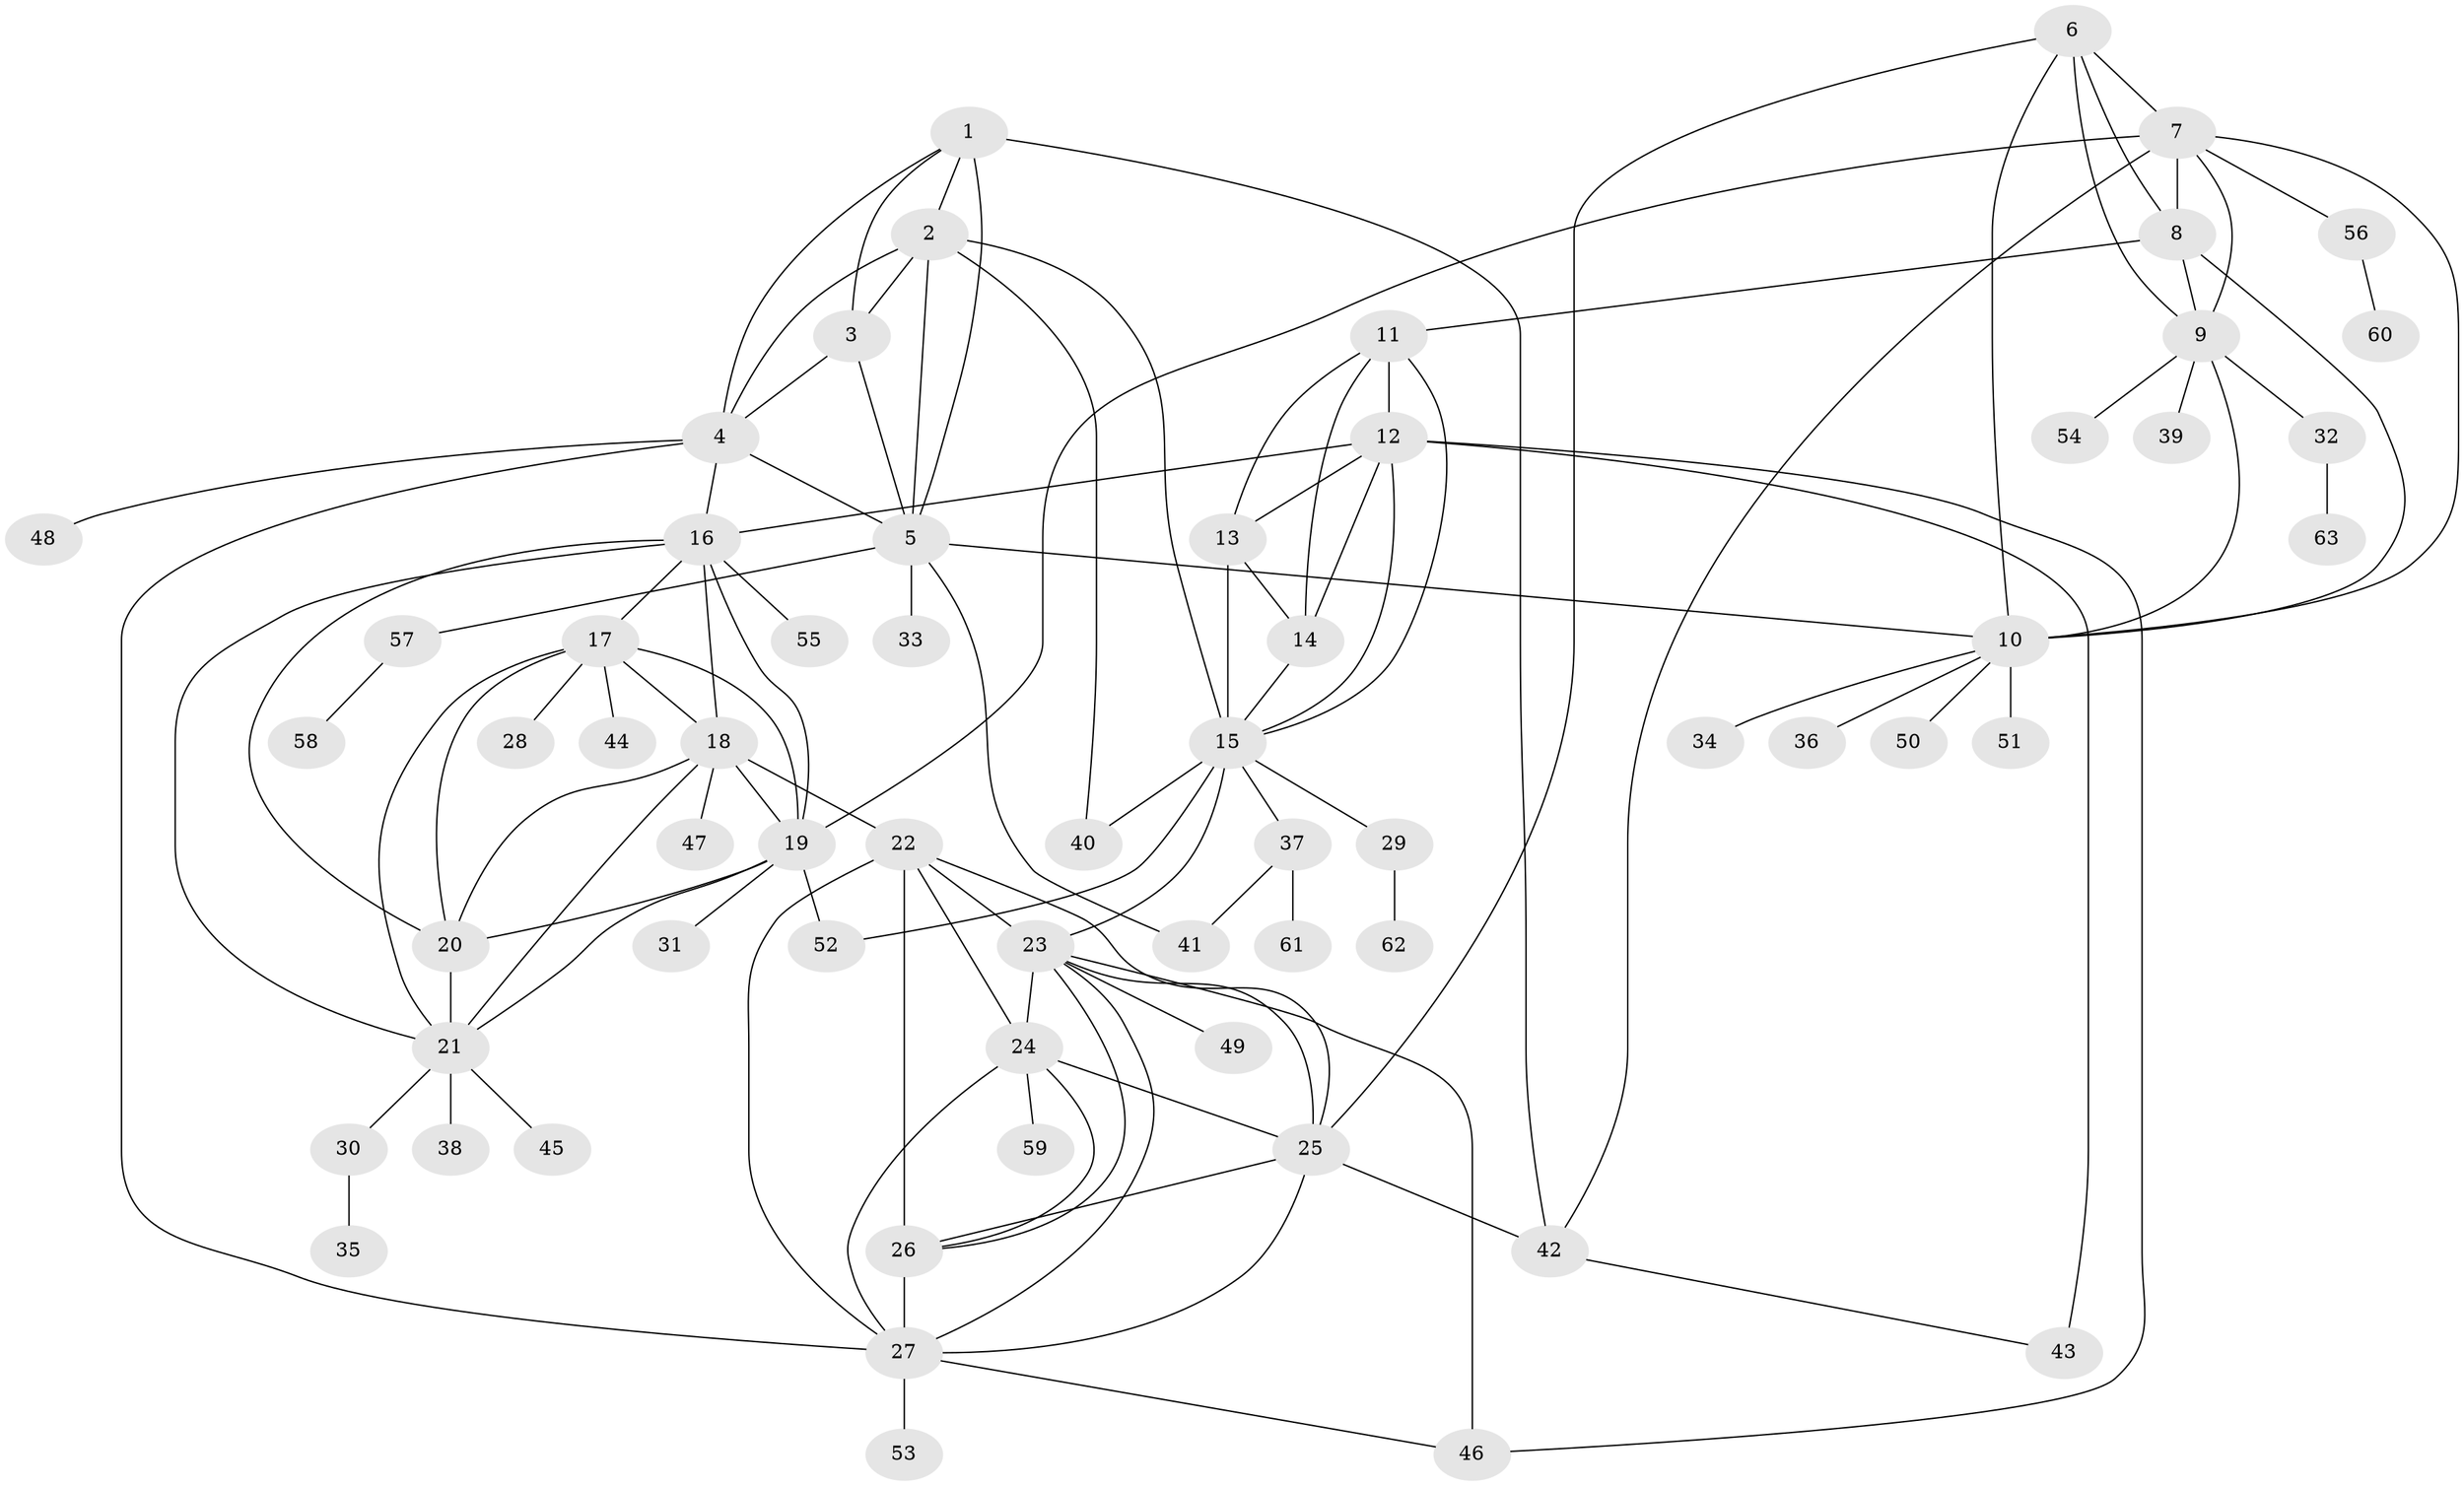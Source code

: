 // original degree distribution, {9: 0.06349206349206349, 5: 0.031746031746031744, 10: 0.023809523809523808, 7: 0.023809523809523808, 6: 0.03968253968253968, 11: 0.015873015873015872, 13: 0.007936507936507936, 14: 0.007936507936507936, 8: 0.015873015873015872, 15: 0.007936507936507936, 2: 0.1111111111111111, 3: 0.047619047619047616, 1: 0.5952380952380952, 4: 0.007936507936507936}
// Generated by graph-tools (version 1.1) at 2025/37/03/09/25 02:37:11]
// undirected, 63 vertices, 114 edges
graph export_dot {
graph [start="1"]
  node [color=gray90,style=filled];
  1;
  2;
  3;
  4;
  5;
  6;
  7;
  8;
  9;
  10;
  11;
  12;
  13;
  14;
  15;
  16;
  17;
  18;
  19;
  20;
  21;
  22;
  23;
  24;
  25;
  26;
  27;
  28;
  29;
  30;
  31;
  32;
  33;
  34;
  35;
  36;
  37;
  38;
  39;
  40;
  41;
  42;
  43;
  44;
  45;
  46;
  47;
  48;
  49;
  50;
  51;
  52;
  53;
  54;
  55;
  56;
  57;
  58;
  59;
  60;
  61;
  62;
  63;
  1 -- 2 [weight=1.0];
  1 -- 3 [weight=2.0];
  1 -- 4 [weight=1.0];
  1 -- 5 [weight=1.0];
  1 -- 42 [weight=3.0];
  2 -- 3 [weight=2.0];
  2 -- 4 [weight=1.0];
  2 -- 5 [weight=1.0];
  2 -- 15 [weight=1.0];
  2 -- 40 [weight=2.0];
  3 -- 4 [weight=2.0];
  3 -- 5 [weight=2.0];
  4 -- 5 [weight=1.0];
  4 -- 16 [weight=1.0];
  4 -- 27 [weight=1.0];
  4 -- 48 [weight=2.0];
  5 -- 10 [weight=1.0];
  5 -- 33 [weight=1.0];
  5 -- 41 [weight=1.0];
  5 -- 57 [weight=1.0];
  6 -- 7 [weight=2.0];
  6 -- 8 [weight=1.0];
  6 -- 9 [weight=1.0];
  6 -- 10 [weight=1.0];
  6 -- 25 [weight=1.0];
  7 -- 8 [weight=5.0];
  7 -- 9 [weight=2.0];
  7 -- 10 [weight=2.0];
  7 -- 19 [weight=1.0];
  7 -- 42 [weight=1.0];
  7 -- 56 [weight=1.0];
  8 -- 9 [weight=1.0];
  8 -- 10 [weight=1.0];
  8 -- 11 [weight=1.0];
  9 -- 10 [weight=1.0];
  9 -- 32 [weight=1.0];
  9 -- 39 [weight=1.0];
  9 -- 54 [weight=1.0];
  10 -- 34 [weight=1.0];
  10 -- 36 [weight=1.0];
  10 -- 50 [weight=1.0];
  10 -- 51 [weight=1.0];
  11 -- 12 [weight=2.0];
  11 -- 13 [weight=2.0];
  11 -- 14 [weight=2.0];
  11 -- 15 [weight=2.0];
  12 -- 13 [weight=1.0];
  12 -- 14 [weight=1.0];
  12 -- 15 [weight=1.0];
  12 -- 16 [weight=1.0];
  12 -- 43 [weight=5.0];
  12 -- 46 [weight=1.0];
  13 -- 14 [weight=1.0];
  13 -- 15 [weight=1.0];
  14 -- 15 [weight=1.0];
  15 -- 23 [weight=1.0];
  15 -- 29 [weight=1.0];
  15 -- 37 [weight=1.0];
  15 -- 40 [weight=1.0];
  15 -- 52 [weight=3.0];
  16 -- 17 [weight=1.0];
  16 -- 18 [weight=1.0];
  16 -- 19 [weight=1.0];
  16 -- 20 [weight=1.0];
  16 -- 21 [weight=1.0];
  16 -- 55 [weight=1.0];
  17 -- 18 [weight=1.0];
  17 -- 19 [weight=1.0];
  17 -- 20 [weight=1.0];
  17 -- 21 [weight=1.0];
  17 -- 28 [weight=1.0];
  17 -- 44 [weight=2.0];
  18 -- 19 [weight=1.0];
  18 -- 20 [weight=1.0];
  18 -- 21 [weight=1.0];
  18 -- 22 [weight=1.0];
  18 -- 47 [weight=1.0];
  19 -- 20 [weight=1.0];
  19 -- 21 [weight=1.0];
  19 -- 31 [weight=1.0];
  19 -- 52 [weight=1.0];
  20 -- 21 [weight=1.0];
  21 -- 30 [weight=1.0];
  21 -- 38 [weight=1.0];
  21 -- 45 [weight=1.0];
  22 -- 23 [weight=1.0];
  22 -- 24 [weight=1.0];
  22 -- 25 [weight=1.0];
  22 -- 26 [weight=9.0];
  22 -- 27 [weight=1.0];
  23 -- 24 [weight=1.0];
  23 -- 25 [weight=1.0];
  23 -- 26 [weight=1.0];
  23 -- 27 [weight=1.0];
  23 -- 46 [weight=1.0];
  23 -- 49 [weight=1.0];
  24 -- 25 [weight=1.0];
  24 -- 26 [weight=1.0];
  24 -- 27 [weight=1.0];
  24 -- 59 [weight=1.0];
  25 -- 26 [weight=1.0];
  25 -- 27 [weight=1.0];
  25 -- 42 [weight=1.0];
  26 -- 27 [weight=1.0];
  27 -- 46 [weight=1.0];
  27 -- 53 [weight=3.0];
  29 -- 62 [weight=1.0];
  30 -- 35 [weight=1.0];
  32 -- 63 [weight=1.0];
  37 -- 41 [weight=1.0];
  37 -- 61 [weight=1.0];
  42 -- 43 [weight=1.0];
  56 -- 60 [weight=1.0];
  57 -- 58 [weight=1.0];
}
